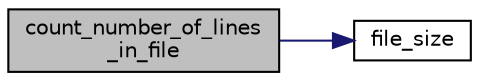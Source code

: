digraph "count_number_of_lines_in_file"
{
  edge [fontname="Helvetica",fontsize="10",labelfontname="Helvetica",labelfontsize="10"];
  node [fontname="Helvetica",fontsize="10",shape=record];
  rankdir="LR";
  Node820 [label="count_number_of_lines\l_in_file",height=0.2,width=0.4,color="black", fillcolor="grey75", style="filled", fontcolor="black"];
  Node820 -> Node821 [color="midnightblue",fontsize="10",style="solid",fontname="Helvetica"];
  Node821 [label="file_size",height=0.2,width=0.4,color="black", fillcolor="white", style="filled",URL="$d4/d74/util_8_c.html#a5c37cf5785204b6e9adf647dc14d0e50"];
}
